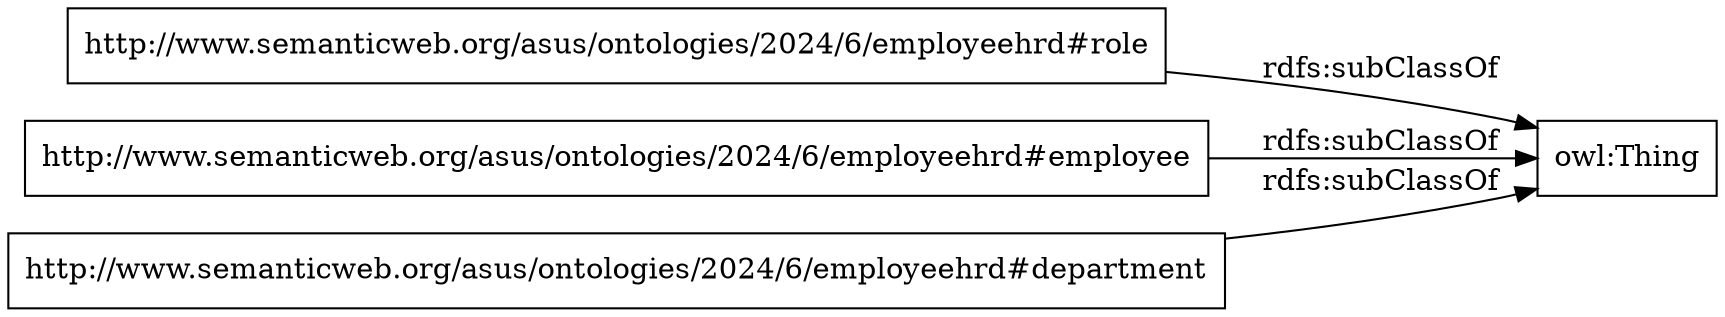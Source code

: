 digraph ar2dtool_diagram { 
rankdir=LR;
size="1000"
node [shape = rectangle, color="black"]; "http://www.semanticweb.org/asus/ontologies/2024/6/employeehrd#role" "http://www.semanticweb.org/asus/ontologies/2024/6/employeehrd#employee" "http://www.semanticweb.org/asus/ontologies/2024/6/employeehrd#department" ; /*classes style*/
	"http://www.semanticweb.org/asus/ontologies/2024/6/employeehrd#department" -> "owl:Thing" [ label = "rdfs:subClassOf" ];
	"http://www.semanticweb.org/asus/ontologies/2024/6/employeehrd#employee" -> "owl:Thing" [ label = "rdfs:subClassOf" ];
	"http://www.semanticweb.org/asus/ontologies/2024/6/employeehrd#role" -> "owl:Thing" [ label = "rdfs:subClassOf" ];

}
